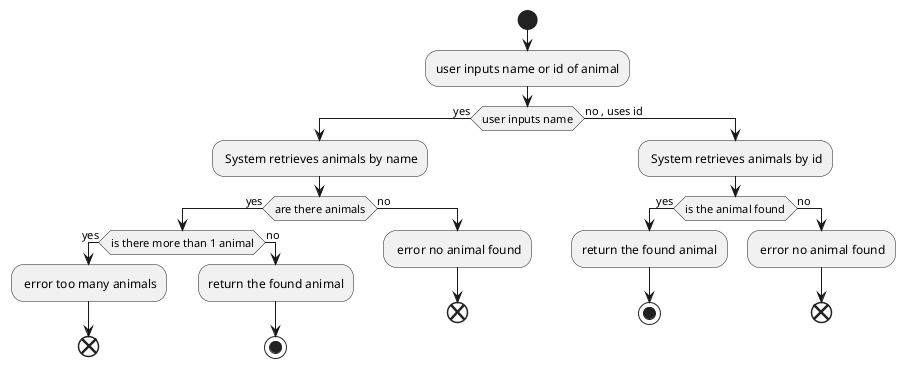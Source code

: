 @startuml

start

:user inputs name or id of animal;
if(user inputs name) then (yes)
     : System retrieves animals by name;
     if(are there animals) then (yes)
        if(is there more than 1 animal) then (yes)
        : error too many animals;
        end;
        else(no)
         :return the found animal;
         stop;
        endif
     else(no)
        : error no animal found;
        end;
      endif
else (no , uses id)
 : System retrieves animals by id;

        if(is the animal found) then (yes)

             :return the found animal;
             stop;
        else(no)
             : error no animal found;
              end;
        endif
@enduml


@startuml
user --> AnimalShelterApp : input find animal by name or id
AnimalShelterApp --> AnimalShelterApp : handle user request to find animal by Type NAME / Type id
AnimalShelterApp --> AnimalService : findAnimal(SortOrFindType : type)
AnimalService --> AnimalRepository : getAnimal()
AnimalService <-- AnimalRepository : List<Animal>

alt find animal by name
   AnimalService --> AnimalService : findAnimalByName()
   alt animal by the given name found
      alt size of collection with same name is 1

      AnimalShelterApp <-- AnimalService : return found animal
      user <-- AnimalShelterApp : Animal info
      else More animals with same name
      user <-- AnimalShelterApp : there are more animals with same name ,Try Animal Id

      end
    else  animal by the given name not found

       AnimalShelterApp <--AnimalService : null
       user <-- AnimalShelterApp : No Animal Found
     end
else find animal by id

     AnimalService --> AnimalService : findAnimalByID()
     alt animal by the given ID found

          AnimalShelterApp <-- AnimalService : return found animal
          user <-- AnimalShelterApp : Animal info

     else  animal by the given ID not found

           AnimalShelterApp <--AnimalService : null
           user <-- AnimalShelterApp : No Animal Found
     end

end







@enduml